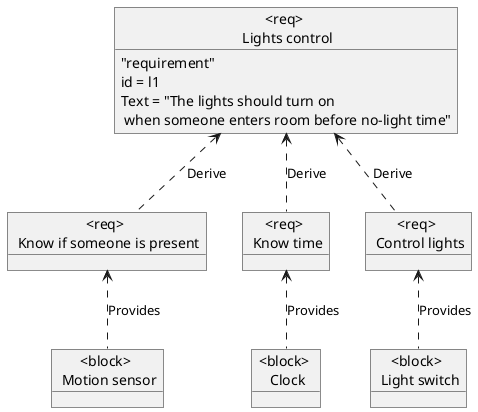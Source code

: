 @startuml requirements
object "<req> \n Lights control" as light{
    "requirement"
    id = l1
    Text = "The lights should turn on \n when someone enters room before no-light time"
}

object "<req> \n Know if someone is present" as lir1
object "<block> \n Motion sensor" as motionS

light <.. lir1 : Derive
lir1 <.. motionS : Provides

object "<req> \n Know time" as lir2
object "<block> \n Clock" as clock

light <.. lir2 : Derive
lir2 <.. clock : Provides

object "<req> \n Control lights" as lir3
object "<block> \n Light switch" as LSwitch

light <.. lir3 : Derive
lir3 <.. LSwitch : Provides

@enduml